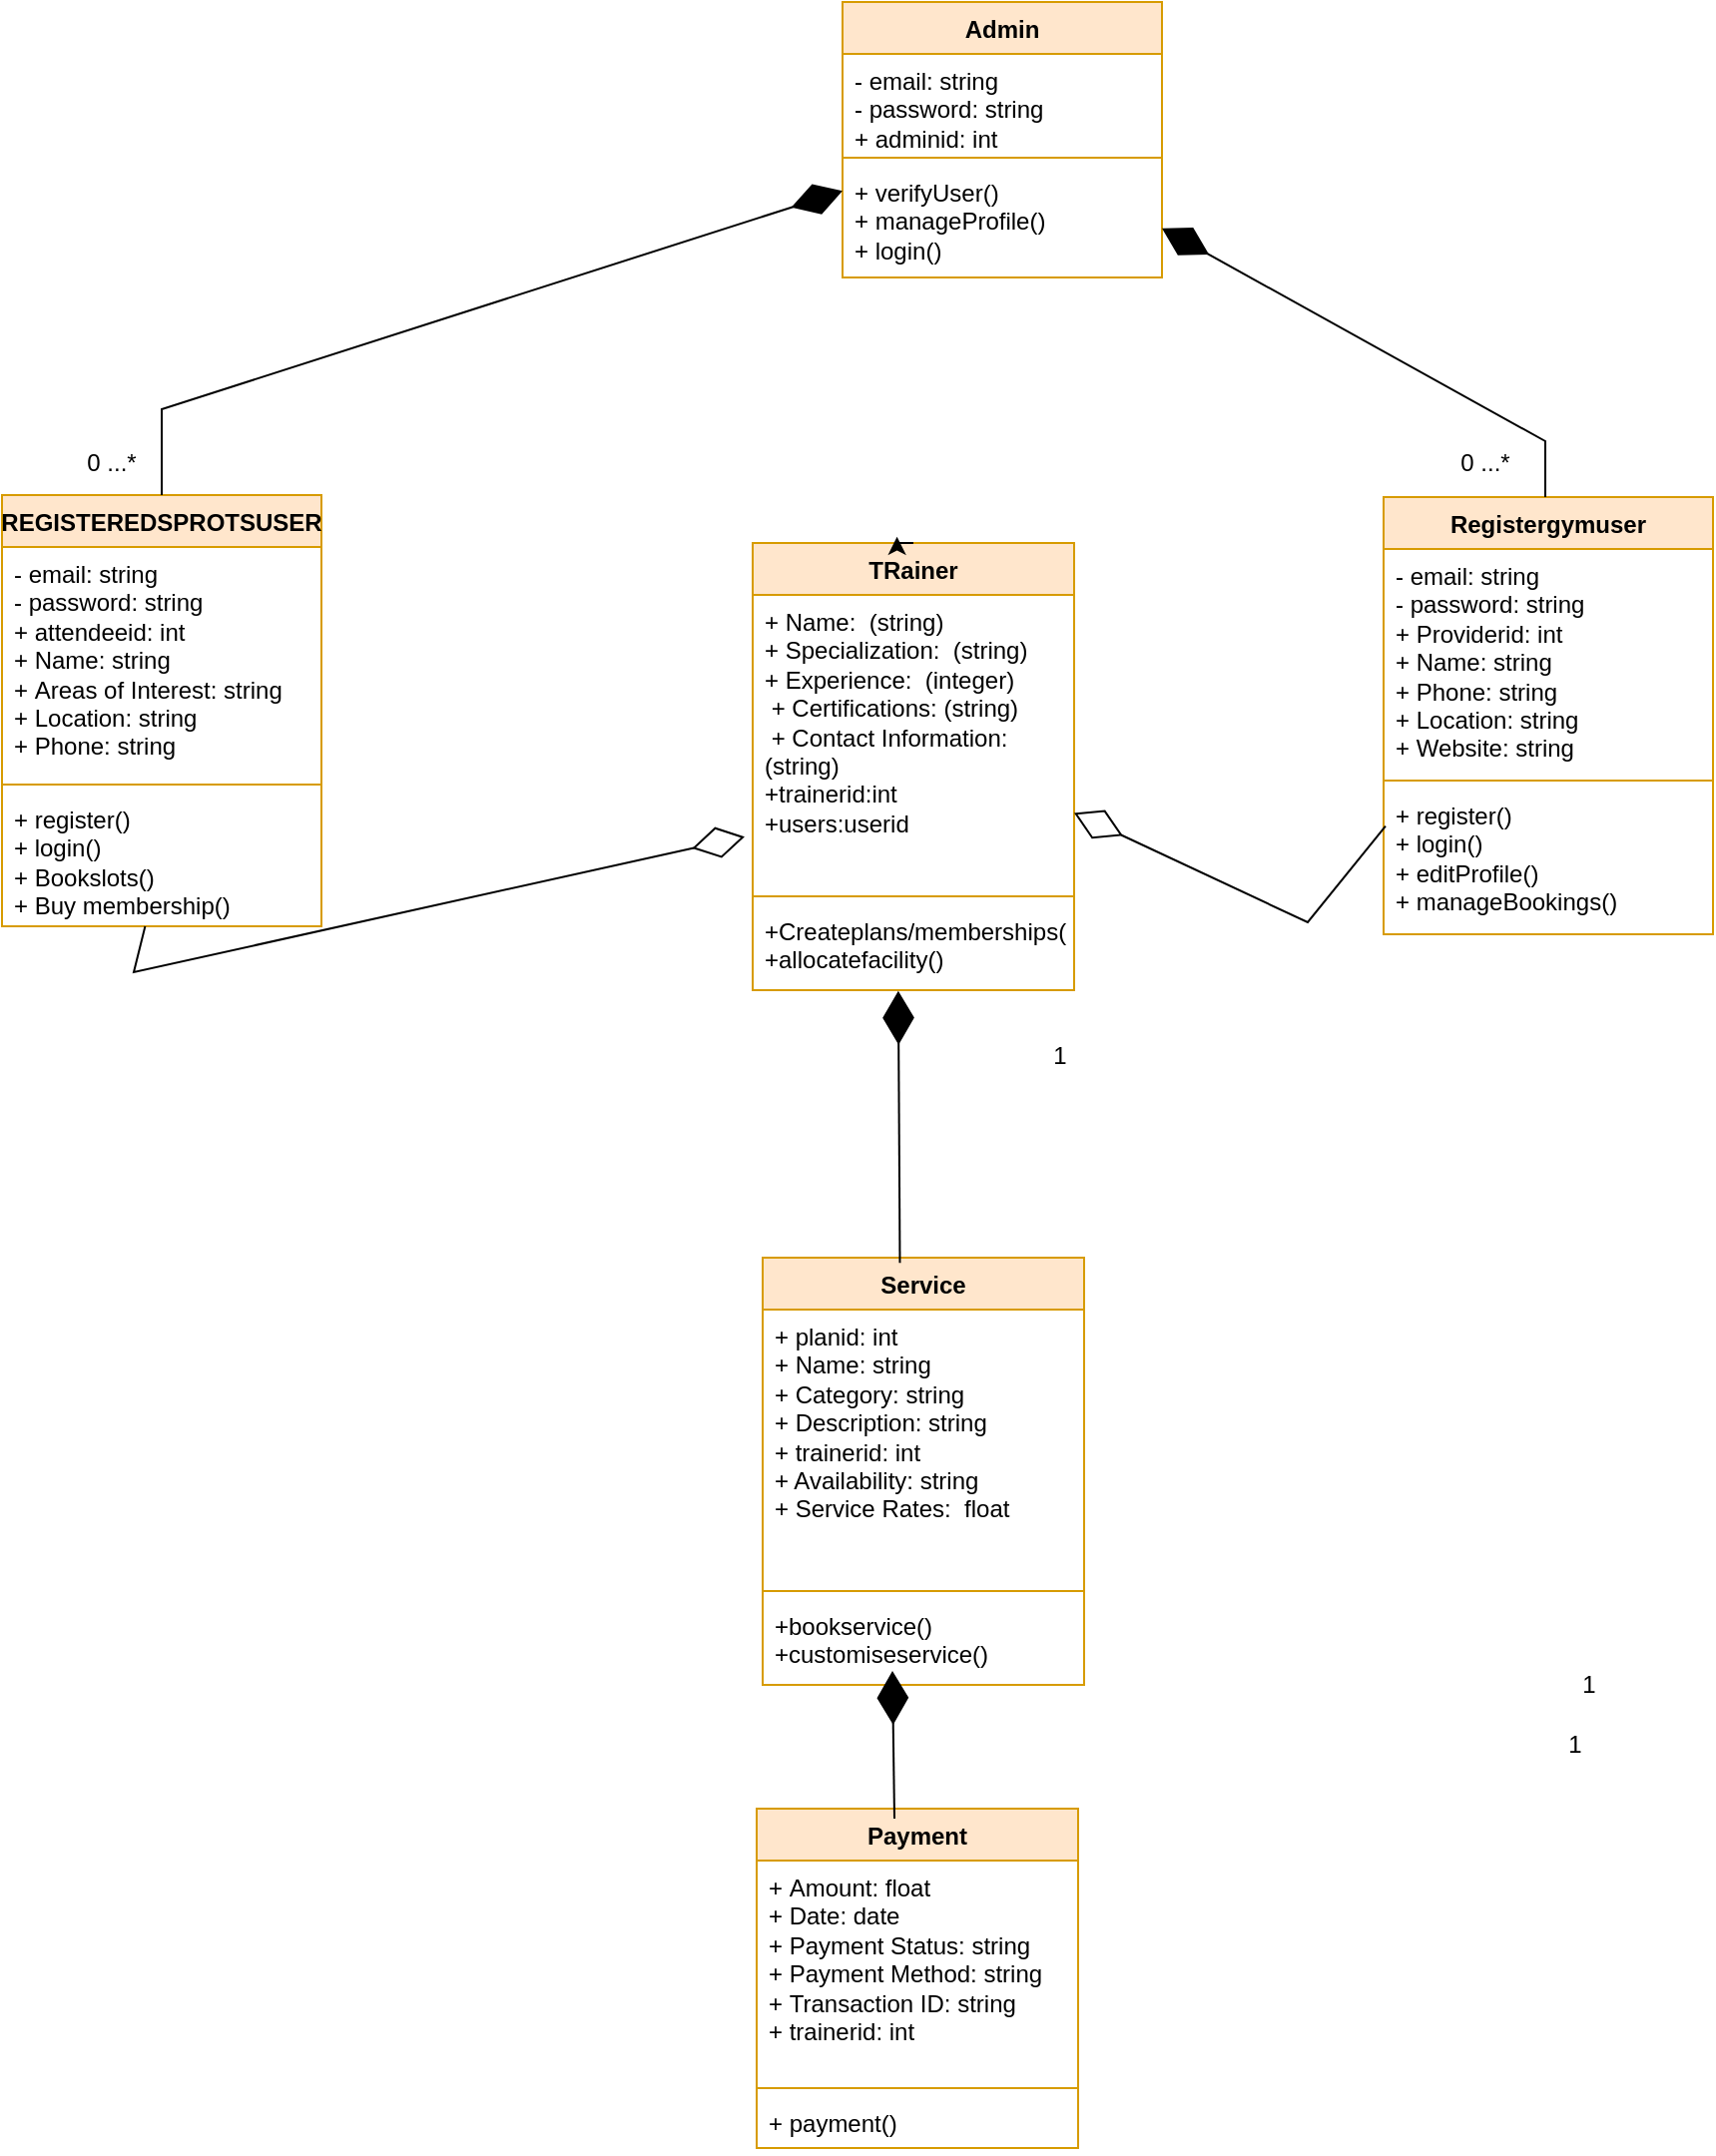 <mxfile version="21.6.5" type="device">
  <diagram name="Page-1" id="77nReOHHrCNFoWFJTKwl">
    <mxGraphModel dx="1446" dy="710" grid="0" gridSize="10" guides="1" tooltips="1" connect="1" arrows="1" fold="1" page="1" pageScale="1" pageWidth="4681" pageHeight="3300" math="0" shadow="0">
      <root>
        <mxCell id="0" />
        <mxCell id="1" parent="0" />
        <mxCell id="-2Y2omNcPgbmkeUkjKXX-11" value="Registergymuser" style="swimlane;fontStyle=1;align=center;verticalAlign=top;childLayout=stackLayout;horizontal=1;startSize=26;horizontalStack=0;resizeParent=1;resizeParentMax=0;resizeLast=0;collapsible=1;marginBottom=0;whiteSpace=wrap;html=1;fillColor=#ffe6cc;strokeColor=#d79b00;" parent="1" vertex="1">
          <mxGeometry x="2093" y="560" width="165" height="219" as="geometry" />
        </mxCell>
        <mxCell id="-2Y2omNcPgbmkeUkjKXX-12" value="- email: string&lt;br style=&quot;border-color: var(--border-color);&quot;&gt;- password: string&lt;br&gt;+ Providerid: int&lt;br&gt;+&amp;nbsp;Name: string&lt;br style=&quot;border-color: var(--border-color);&quot;&gt;+ Phone: string&lt;br style=&quot;border-color: var(--border-color);&quot;&gt;+ Location: string&lt;br style=&quot;border-color: var(--border-color);&quot;&gt;+&amp;nbsp;Website: string&lt;br&gt;&amp;nbsp;" style="text;strokeColor=none;fillColor=none;align=left;verticalAlign=top;spacingLeft=4;spacingRight=4;overflow=hidden;rotatable=0;points=[[0,0.5],[1,0.5]];portConstraint=eastwest;whiteSpace=wrap;html=1;" parent="-2Y2omNcPgbmkeUkjKXX-11" vertex="1">
          <mxGeometry y="26" width="165" height="112" as="geometry" />
        </mxCell>
        <mxCell id="-2Y2omNcPgbmkeUkjKXX-13" value="" style="line;strokeWidth=1;fillColor=none;align=left;verticalAlign=middle;spacingTop=-1;spacingLeft=3;spacingRight=3;rotatable=0;labelPosition=right;points=[];portConstraint=eastwest;strokeColor=inherit;" parent="-2Y2omNcPgbmkeUkjKXX-11" vertex="1">
          <mxGeometry y="138" width="165" height="8" as="geometry" />
        </mxCell>
        <mxCell id="-2Y2omNcPgbmkeUkjKXX-14" value="+ register()&lt;br style=&quot;border-color: var(--border-color);&quot;&gt;+ login()&lt;br&gt;+ editProfile()&lt;br&gt;+ manageBookings()" style="text;strokeColor=none;fillColor=none;align=left;verticalAlign=top;spacingLeft=4;spacingRight=4;overflow=hidden;rotatable=0;points=[[0,0.5],[1,0.5]];portConstraint=eastwest;whiteSpace=wrap;html=1;" parent="-2Y2omNcPgbmkeUkjKXX-11" vertex="1">
          <mxGeometry y="146" width="165" height="73" as="geometry" />
        </mxCell>
        <mxCell id="-2Y2omNcPgbmkeUkjKXX-15" value="Admin" style="swimlane;fontStyle=1;align=center;verticalAlign=top;childLayout=stackLayout;horizontal=1;startSize=26;horizontalStack=0;resizeParent=1;resizeParentMax=0;resizeLast=0;collapsible=1;marginBottom=0;whiteSpace=wrap;html=1;fillColor=#ffe6cc;strokeColor=#d79b00;" parent="1" vertex="1">
          <mxGeometry x="1822" y="312" width="160" height="138" as="geometry" />
        </mxCell>
        <mxCell id="-2Y2omNcPgbmkeUkjKXX-16" value="- email: string&lt;br style=&quot;border-color: var(--border-color);&quot;&gt;- password: string&lt;br&gt;+ adminid: int" style="text;strokeColor=none;fillColor=none;align=left;verticalAlign=top;spacingLeft=4;spacingRight=4;overflow=hidden;rotatable=0;points=[[0,0.5],[1,0.5]];portConstraint=eastwest;whiteSpace=wrap;html=1;" parent="-2Y2omNcPgbmkeUkjKXX-15" vertex="1">
          <mxGeometry y="26" width="160" height="48" as="geometry" />
        </mxCell>
        <mxCell id="-2Y2omNcPgbmkeUkjKXX-17" value="" style="line;strokeWidth=1;fillColor=none;align=left;verticalAlign=middle;spacingTop=-1;spacingLeft=3;spacingRight=3;rotatable=0;labelPosition=right;points=[];portConstraint=eastwest;strokeColor=inherit;" parent="-2Y2omNcPgbmkeUkjKXX-15" vertex="1">
          <mxGeometry y="74" width="160" height="8" as="geometry" />
        </mxCell>
        <mxCell id="-2Y2omNcPgbmkeUkjKXX-18" value="+ verifyUser()&lt;br&gt;+ manageProfile()&lt;br&gt;+ login()" style="text;strokeColor=none;fillColor=none;align=left;verticalAlign=top;spacingLeft=4;spacingRight=4;overflow=hidden;rotatable=0;points=[[0,0.5],[1,0.5]];portConstraint=eastwest;whiteSpace=wrap;html=1;" parent="-2Y2omNcPgbmkeUkjKXX-15" vertex="1">
          <mxGeometry y="82" width="160" height="56" as="geometry" />
        </mxCell>
        <mxCell id="-2Y2omNcPgbmkeUkjKXX-57" value="" style="endArrow=diamondThin;endFill=1;endSize=24;html=1;rounded=0;exitX=0.5;exitY=0;exitDx=0;exitDy=0;" parent="1" target="-2Y2omNcPgbmkeUkjKXX-15" edge="1">
          <mxGeometry width="160" relative="1" as="geometry">
            <mxPoint x="2174" y="560" as="sourcePoint" />
            <mxPoint x="2287" y="438" as="targetPoint" />
            <Array as="points">
              <mxPoint x="2174" y="532" />
            </Array>
          </mxGeometry>
        </mxCell>
        <mxCell id="-2Y2omNcPgbmkeUkjKXX-58" value="0 ...*" style="text;strokeColor=none;align=center;fillColor=none;html=1;verticalAlign=middle;whiteSpace=wrap;rounded=0;" parent="1" vertex="1">
          <mxGeometry x="2114.001" y="528.002" width="60" height="30" as="geometry" />
        </mxCell>
        <mxCell id="-2Y2omNcPgbmkeUkjKXX-66" value="1" style="text;strokeColor=none;align=center;fillColor=none;html=1;verticalAlign=middle;whiteSpace=wrap;rounded=0;" parent="1" vertex="1">
          <mxGeometry x="1901.003" y="825.002" width="60" height="30" as="geometry" />
        </mxCell>
        <mxCell id="-2Y2omNcPgbmkeUkjKXX-80" value="Payment" style="swimlane;fontStyle=1;align=center;verticalAlign=top;childLayout=stackLayout;horizontal=1;startSize=26;horizontalStack=0;resizeParent=1;resizeParentMax=0;resizeLast=0;collapsible=1;marginBottom=0;whiteSpace=wrap;html=1;fillColor=#ffe6cc;strokeColor=#d79b00;" parent="1" vertex="1">
          <mxGeometry x="1779" y="1217" width="161" height="170" as="geometry" />
        </mxCell>
        <mxCell id="-2Y2omNcPgbmkeUkjKXX-81" value="+&amp;nbsp;Amount: float&lt;br&gt;+&amp;nbsp;Date: date&lt;br&gt;+&amp;nbsp;Payment&amp;nbsp;Status: string&lt;br&gt;+&amp;nbsp;Payment Method: string&lt;br&gt;+&amp;nbsp;Transaction ID: string&lt;br&gt;+ trainerid: int" style="text;strokeColor=none;fillColor=none;align=left;verticalAlign=top;spacingLeft=4;spacingRight=4;overflow=hidden;rotatable=0;points=[[0,0.5],[1,0.5]];portConstraint=eastwest;whiteSpace=wrap;html=1;" parent="-2Y2omNcPgbmkeUkjKXX-80" vertex="1">
          <mxGeometry y="26" width="161" height="110" as="geometry" />
        </mxCell>
        <mxCell id="-2Y2omNcPgbmkeUkjKXX-82" value="" style="line;strokeWidth=1;fillColor=none;align=left;verticalAlign=middle;spacingTop=-1;spacingLeft=3;spacingRight=3;rotatable=0;labelPosition=right;points=[];portConstraint=eastwest;strokeColor=inherit;" parent="-2Y2omNcPgbmkeUkjKXX-80" vertex="1">
          <mxGeometry y="136" width="161" height="8" as="geometry" />
        </mxCell>
        <mxCell id="-2Y2omNcPgbmkeUkjKXX-83" value="+ payment()" style="text;strokeColor=none;fillColor=none;align=left;verticalAlign=top;spacingLeft=4;spacingRight=4;overflow=hidden;rotatable=0;points=[[0,0.5],[1,0.5]];portConstraint=eastwest;whiteSpace=wrap;html=1;" parent="-2Y2omNcPgbmkeUkjKXX-80" vertex="1">
          <mxGeometry y="144" width="161" height="26" as="geometry" />
        </mxCell>
        <mxCell id="-2Y2omNcPgbmkeUkjKXX-87" value="1" style="text;strokeColor=none;align=center;fillColor=none;html=1;verticalAlign=middle;whiteSpace=wrap;rounded=0;" parent="1" vertex="1">
          <mxGeometry x="2165.998" y="1139.999" width="60" height="30" as="geometry" />
        </mxCell>
        <mxCell id="-2Y2omNcPgbmkeUkjKXX-88" value="1" style="text;strokeColor=none;align=center;fillColor=none;html=1;verticalAlign=middle;whiteSpace=wrap;rounded=0;" parent="1" vertex="1">
          <mxGeometry x="2158.998" y="1170.004" width="60" height="30" as="geometry" />
        </mxCell>
        <mxCell id="-2Y2omNcPgbmkeUkjKXX-90" value="REGISTEREDSPROTSUSER" style="swimlane;fontStyle=1;align=center;verticalAlign=top;childLayout=stackLayout;horizontal=1;startSize=26;horizontalStack=0;resizeParent=1;resizeParentMax=0;resizeLast=0;collapsible=1;marginBottom=0;whiteSpace=wrap;html=1;fillColor=#ffe6cc;strokeColor=#d79b00;" parent="1" vertex="1">
          <mxGeometry x="1401" y="559" width="160" height="216" as="geometry" />
        </mxCell>
        <mxCell id="-2Y2omNcPgbmkeUkjKXX-91" value="- email: string&lt;br style=&quot;border-color: var(--border-color);&quot;&gt;- password: string&lt;br&gt;+ attendeeid: int&lt;br style=&quot;border-color: var(--border-color);&quot;&gt;+&amp;nbsp;Name: string&lt;br style=&quot;border-color: var(--border-color);&quot;&gt;+&amp;nbsp;Areas of Interest: string&lt;br style=&quot;border-color: var(--border-color);&quot;&gt;+ Location: string&lt;br style=&quot;border-color: var(--border-color);&quot;&gt;+ Phone: string" style="text;strokeColor=none;fillColor=none;align=left;verticalAlign=top;spacingLeft=4;spacingRight=4;overflow=hidden;rotatable=0;points=[[0,0.5],[1,0.5]];portConstraint=eastwest;whiteSpace=wrap;html=1;" parent="-2Y2omNcPgbmkeUkjKXX-90" vertex="1">
          <mxGeometry y="26" width="160" height="115" as="geometry" />
        </mxCell>
        <mxCell id="-2Y2omNcPgbmkeUkjKXX-92" value="" style="line;strokeWidth=1;fillColor=none;align=left;verticalAlign=middle;spacingTop=-1;spacingLeft=3;spacingRight=3;rotatable=0;labelPosition=right;points=[];portConstraint=eastwest;strokeColor=inherit;" parent="-2Y2omNcPgbmkeUkjKXX-90" vertex="1">
          <mxGeometry y="141" width="160" height="8" as="geometry" />
        </mxCell>
        <mxCell id="-2Y2omNcPgbmkeUkjKXX-93" value="+ register()&lt;br style=&quot;border-color: var(--border-color);&quot;&gt;+ login()&lt;br&gt;+ Bookslots()&lt;br&gt;+ Buy membership()" style="text;strokeColor=none;fillColor=none;align=left;verticalAlign=top;spacingLeft=4;spacingRight=4;overflow=hidden;rotatable=0;points=[[0,0.5],[1,0.5]];portConstraint=eastwest;whiteSpace=wrap;html=1;" parent="-2Y2omNcPgbmkeUkjKXX-90" vertex="1">
          <mxGeometry y="149" width="160" height="67" as="geometry" />
        </mxCell>
        <mxCell id="-2Y2omNcPgbmkeUkjKXX-94" value="" style="endArrow=diamondThin;endFill=1;endSize=24;html=1;rounded=0;" parent="1" source="-2Y2omNcPgbmkeUkjKXX-90" target="-2Y2omNcPgbmkeUkjKXX-15" edge="1">
          <mxGeometry width="160" relative="1" as="geometry">
            <mxPoint x="1456" y="560" as="sourcePoint" />
            <mxPoint x="1321" y="436" as="targetPoint" />
            <Array as="points">
              <mxPoint x="1481" y="516" />
            </Array>
          </mxGeometry>
        </mxCell>
        <mxCell id="-2Y2omNcPgbmkeUkjKXX-95" value="0 ...*" style="text;strokeColor=none;align=center;fillColor=none;html=1;verticalAlign=middle;whiteSpace=wrap;rounded=0;" parent="1" vertex="1">
          <mxGeometry x="1426.001" y="528.002" width="60" height="30" as="geometry" />
        </mxCell>
        <mxCell id="-2Y2omNcPgbmkeUkjKXX-96" value="" style="endArrow=diamondThin;endFill=0;endSize=24;html=1;rounded=0;entryX=-0.025;entryY=0.824;entryDx=0;entryDy=0;entryPerimeter=0;" parent="1" source="-2Y2omNcPgbmkeUkjKXX-93" target="oxNrvazo7EBIHtgZNPgB-2" edge="1">
          <mxGeometry width="160" relative="1" as="geometry">
            <mxPoint x="1488" y="783" as="sourcePoint" />
            <mxPoint x="1818.746" y="961.08" as="targetPoint" />
            <Array as="points">
              <mxPoint x="1467" y="798" />
            </Array>
          </mxGeometry>
        </mxCell>
        <mxCell id="oxNrvazo7EBIHtgZNPgB-1" value="TRainer" style="swimlane;fontStyle=1;align=center;verticalAlign=top;childLayout=stackLayout;horizontal=1;startSize=26;horizontalStack=0;resizeParent=1;resizeParentMax=0;resizeLast=0;collapsible=1;marginBottom=0;whiteSpace=wrap;html=1;fillColor=#ffe6cc;strokeColor=#d79b00;" vertex="1" parent="1">
          <mxGeometry x="1777" y="583" width="161" height="224" as="geometry" />
        </mxCell>
        <mxCell id="oxNrvazo7EBIHtgZNPgB-2" value="+ Name:&amp;nbsp; (string)&lt;br&gt;+ Specialization:&amp;nbsp; (string)&lt;br&gt;+ Experience:&amp;nbsp; (integer)&lt;br&gt;&amp;nbsp;+ Certifications: (string)&lt;br&gt;&amp;nbsp;+ Contact Information:&lt;br&gt;(string)&lt;br&gt;+trainerid:int&lt;br&gt;+users:userid" style="text;strokeColor=none;fillColor=none;align=left;verticalAlign=top;spacingLeft=4;spacingRight=4;overflow=hidden;rotatable=0;points=[[0,0.5],[1,0.5]];portConstraint=eastwest;whiteSpace=wrap;html=1;" vertex="1" parent="oxNrvazo7EBIHtgZNPgB-1">
          <mxGeometry y="26" width="161" height="147" as="geometry" />
        </mxCell>
        <mxCell id="oxNrvazo7EBIHtgZNPgB-3" value="" style="line;strokeWidth=1;fillColor=none;align=left;verticalAlign=middle;spacingTop=-1;spacingLeft=3;spacingRight=3;rotatable=0;labelPosition=right;points=[];portConstraint=eastwest;strokeColor=inherit;" vertex="1" parent="oxNrvazo7EBIHtgZNPgB-1">
          <mxGeometry y="173" width="161" height="8" as="geometry" />
        </mxCell>
        <mxCell id="oxNrvazo7EBIHtgZNPgB-4" value="+Createplans/memberships()&lt;br&gt;+allocatefacility()" style="text;strokeColor=none;fillColor=none;align=left;verticalAlign=top;spacingLeft=4;spacingRight=4;overflow=hidden;rotatable=0;points=[[0,0.5],[1,0.5]];portConstraint=eastwest;whiteSpace=wrap;html=1;" vertex="1" parent="oxNrvazo7EBIHtgZNPgB-1">
          <mxGeometry y="181" width="161" height="43" as="geometry" />
        </mxCell>
        <mxCell id="oxNrvazo7EBIHtgZNPgB-6" value="Service" style="swimlane;fontStyle=1;align=center;verticalAlign=top;childLayout=stackLayout;horizontal=1;startSize=26;horizontalStack=0;resizeParent=1;resizeParentMax=0;resizeLast=0;collapsible=1;marginBottom=0;whiteSpace=wrap;html=1;fillColor=#ffe6cc;strokeColor=#d79b00;" vertex="1" parent="1">
          <mxGeometry x="1782" y="941" width="161" height="214" as="geometry" />
        </mxCell>
        <mxCell id="oxNrvazo7EBIHtgZNPgB-7" value="+ planid: int&lt;br&gt;+&amp;nbsp;Name: string&lt;br&gt;+&amp;nbsp;Category: string&lt;br style=&quot;border-color: var(--border-color);&quot;&gt;+&amp;nbsp;Description: string&lt;br&gt;+ trainerid: int&lt;br&gt;+ Availability: string&lt;br style=&quot;border-color: var(--border-color);&quot;&gt;+&amp;nbsp;Service Rates:&amp;nbsp; float" style="text;strokeColor=none;fillColor=none;align=left;verticalAlign=top;spacingLeft=4;spacingRight=4;overflow=hidden;rotatable=0;points=[[0,0.5],[1,0.5]];portConstraint=eastwest;whiteSpace=wrap;html=1;" vertex="1" parent="oxNrvazo7EBIHtgZNPgB-6">
          <mxGeometry y="26" width="161" height="137" as="geometry" />
        </mxCell>
        <mxCell id="oxNrvazo7EBIHtgZNPgB-8" value="" style="line;strokeWidth=1;fillColor=none;align=left;verticalAlign=middle;spacingTop=-1;spacingLeft=3;spacingRight=3;rotatable=0;labelPosition=right;points=[];portConstraint=eastwest;strokeColor=inherit;" vertex="1" parent="oxNrvazo7EBIHtgZNPgB-6">
          <mxGeometry y="163" width="161" height="8" as="geometry" />
        </mxCell>
        <mxCell id="oxNrvazo7EBIHtgZNPgB-9" value="+bookservice()&lt;br&gt;+customiseservice()" style="text;strokeColor=none;fillColor=none;align=left;verticalAlign=top;spacingLeft=4;spacingRight=4;overflow=hidden;rotatable=0;points=[[0,0.5],[1,0.5]];portConstraint=eastwest;whiteSpace=wrap;html=1;" vertex="1" parent="oxNrvazo7EBIHtgZNPgB-6">
          <mxGeometry y="171" width="161" height="43" as="geometry" />
        </mxCell>
        <mxCell id="-2Y2omNcPgbmkeUkjKXX-84" value="" style="endArrow=diamondThin;endFill=0;endSize=24;html=1;rounded=0;exitX=0.006;exitY=0.258;exitDx=0;exitDy=0;exitPerimeter=0;entryX=1;entryY=0.743;entryDx=0;entryDy=0;entryPerimeter=0;" parent="1" source="-2Y2omNcPgbmkeUkjKXX-14" target="oxNrvazo7EBIHtgZNPgB-2" edge="1">
          <mxGeometry width="160" relative="1" as="geometry">
            <mxPoint x="2135.266" y="1009.21" as="sourcePoint" />
            <mxPoint x="1982" y="771.004" as="targetPoint" />
            <Array as="points">
              <mxPoint x="2055" y="773" />
            </Array>
          </mxGeometry>
        </mxCell>
        <mxCell id="oxNrvazo7EBIHtgZNPgB-10" value="" style="endArrow=diamondThin;endFill=1;endSize=24;html=1;rounded=0;exitX=0.427;exitY=0.012;exitDx=0;exitDy=0;entryX=0.453;entryY=1.008;entryDx=0;entryDy=0;entryPerimeter=0;exitPerimeter=0;" edge="1" parent="1" source="oxNrvazo7EBIHtgZNPgB-6" target="oxNrvazo7EBIHtgZNPgB-4">
          <mxGeometry width="160" relative="1" as="geometry">
            <mxPoint x="2184" y="570" as="sourcePoint" />
            <mxPoint x="1992" y="435" as="targetPoint" />
            <Array as="points" />
          </mxGeometry>
        </mxCell>
        <mxCell id="oxNrvazo7EBIHtgZNPgB-11" value="" style="endArrow=diamondThin;endFill=1;endSize=24;html=1;rounded=0;exitX=0.427;exitY=0.012;exitDx=0;exitDy=0;entryX=0.453;entryY=1.008;entryDx=0;entryDy=0;entryPerimeter=0;exitPerimeter=0;" edge="1" parent="1">
          <mxGeometry width="160" relative="1" as="geometry">
            <mxPoint x="1848" y="1222" as="sourcePoint" />
            <mxPoint x="1847" y="1148" as="targetPoint" />
            <Array as="points" />
          </mxGeometry>
        </mxCell>
        <mxCell id="oxNrvazo7EBIHtgZNPgB-12" style="edgeStyle=orthogonalEdgeStyle;rounded=0;orthogonalLoop=1;jettySize=auto;html=1;exitX=0.5;exitY=0;exitDx=0;exitDy=0;entryX=0.449;entryY=-0.014;entryDx=0;entryDy=0;entryPerimeter=0;" edge="1" parent="1" source="oxNrvazo7EBIHtgZNPgB-1" target="oxNrvazo7EBIHtgZNPgB-1">
          <mxGeometry relative="1" as="geometry" />
        </mxCell>
      </root>
    </mxGraphModel>
  </diagram>
</mxfile>
